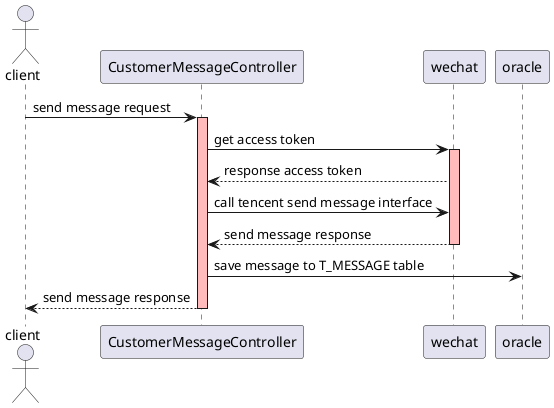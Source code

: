 @startuml
actor client
client -> CustomerMessageController: send message request
activate CustomerMessageController #FFBBBB

CustomerMessageController -> wechat: get access token
activate wechat #FFBBBB
CustomerMessageController <-- wechat: response access token

CustomerMessageController -> wechat: call tencent send message interface
CustomerMessageController <-- wechat: send message response
deactivate wechat

CustomerMessageController -> oracle: save message to T_MESSAGE table

client <-- CustomerMessageController: send message response
deactivate CustomerMessageController
@enduml